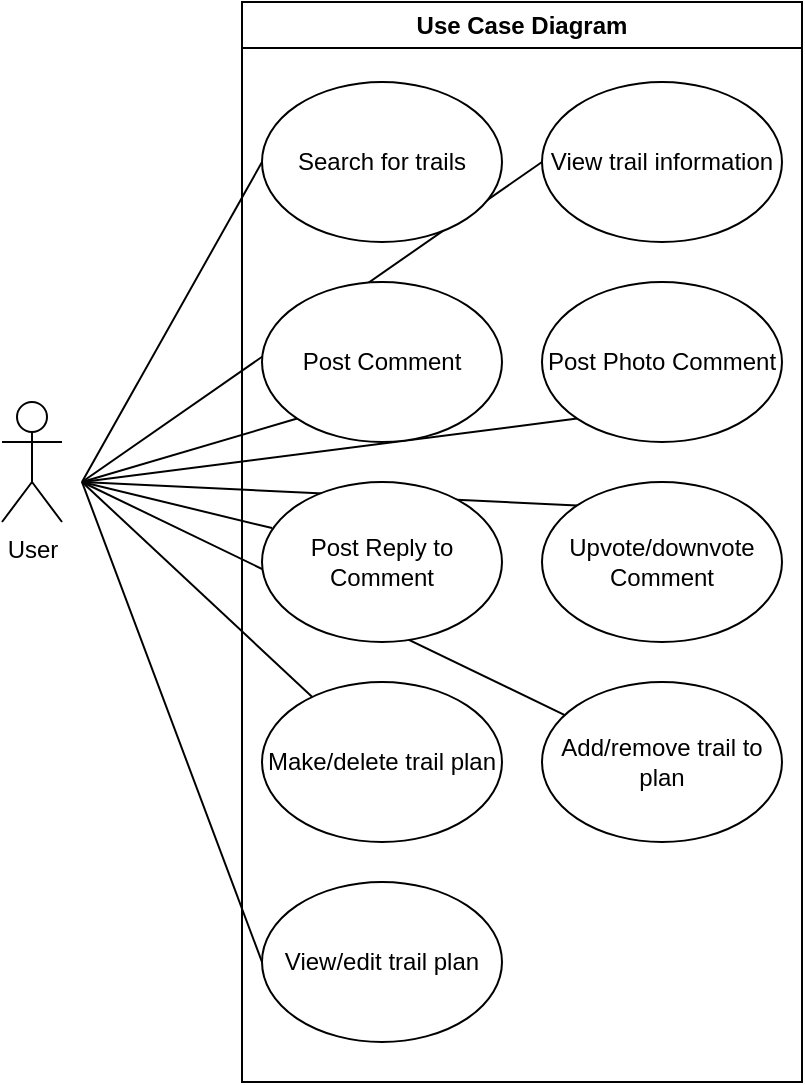 <mxfile version="13.8.0" type="device"><diagram name="Page-1" id="e7e014a7-5840-1c2e-5031-d8a46d1fe8dd"><mxGraphModel dx="1422" dy="794" grid="1" gridSize="10" guides="1" tooltips="1" connect="1" arrows="1" fold="1" page="1" pageScale="1" pageWidth="1169" pageHeight="826" background="#ffffff" math="0" shadow="0"><root><mxCell id="0"/><mxCell id="1" parent="0"/><mxCell id="kS-PUMlhYWzUIGhS6yQj-53" value="" style="endArrow=none;html=1;entryX=0;entryY=0.5;entryDx=0;entryDy=0;" edge="1" parent="1" target="kS-PUMlhYWzUIGhS6yQj-43"><mxGeometry width="50" height="50" relative="1" as="geometry"><mxPoint x="400" y="360" as="sourcePoint"/><mxPoint x="610" y="390" as="targetPoint"/></mxGeometry></mxCell><mxCell id="kS-PUMlhYWzUIGhS6yQj-54" value="" style="endArrow=none;html=1;entryX=0;entryY=0.5;entryDx=0;entryDy=0;" edge="1" parent="1" target="kS-PUMlhYWzUIGhS6yQj-44"><mxGeometry width="50" height="50" relative="1" as="geometry"><mxPoint x="400" y="360" as="sourcePoint"/><mxPoint x="610" y="390" as="targetPoint"/></mxGeometry></mxCell><mxCell id="kS-PUMlhYWzUIGhS6yQj-58" value="" style="endArrow=none;html=1;entryX=0;entryY=1;entryDx=0;entryDy=0;" edge="1" parent="1" target="kS-PUMlhYWzUIGhS6yQj-45"><mxGeometry width="50" height="50" relative="1" as="geometry"><mxPoint x="400" y="360" as="sourcePoint"/><mxPoint x="490" y="300" as="targetPoint"/></mxGeometry></mxCell><mxCell id="kS-PUMlhYWzUIGhS6yQj-59" value="" style="endArrow=none;html=1;entryX=0;entryY=1;entryDx=0;entryDy=0;" edge="1" parent="1" target="kS-PUMlhYWzUIGhS6yQj-46"><mxGeometry width="50" height="50" relative="1" as="geometry"><mxPoint x="400" y="360" as="sourcePoint"/><mxPoint x="610" y="390" as="targetPoint"/></mxGeometry></mxCell><mxCell id="kS-PUMlhYWzUIGhS6yQj-60" value="" style="endArrow=none;html=1;entryX=0.042;entryY=0.288;entryDx=0;entryDy=0;entryPerimeter=0;" edge="1" parent="1" target="kS-PUMlhYWzUIGhS6yQj-47"><mxGeometry width="50" height="50" relative="1" as="geometry"><mxPoint x="400" y="360" as="sourcePoint"/><mxPoint x="610" y="390" as="targetPoint"/></mxGeometry></mxCell><mxCell id="kS-PUMlhYWzUIGhS6yQj-61" value="" style="endArrow=none;html=1;entryX=0;entryY=0;entryDx=0;entryDy=0;" edge="1" parent="1" target="kS-PUMlhYWzUIGhS6yQj-48"><mxGeometry width="50" height="50" relative="1" as="geometry"><mxPoint x="400" y="360" as="sourcePoint"/><mxPoint x="610" y="390" as="targetPoint"/></mxGeometry></mxCell><mxCell id="kS-PUMlhYWzUIGhS6yQj-62" value="" style="endArrow=none;html=1;" edge="1" parent="1" target="kS-PUMlhYWzUIGhS6yQj-50"><mxGeometry width="50" height="50" relative="1" as="geometry"><mxPoint x="400" y="360" as="sourcePoint"/><mxPoint x="610" y="390" as="targetPoint"/></mxGeometry></mxCell><mxCell id="kS-PUMlhYWzUIGhS6yQj-63" value="" style="endArrow=none;html=1;" edge="1" parent="1" target="kS-PUMlhYWzUIGhS6yQj-49"><mxGeometry width="50" height="50" relative="1" as="geometry"><mxPoint x="400" y="360" as="sourcePoint"/><mxPoint x="610" y="390" as="targetPoint"/></mxGeometry></mxCell><mxCell id="kS-PUMlhYWzUIGhS6yQj-64" value="" style="endArrow=none;html=1;entryX=0;entryY=0.5;entryDx=0;entryDy=0;" edge="1" parent="1" target="kS-PUMlhYWzUIGhS6yQj-51"><mxGeometry width="50" height="50" relative="1" as="geometry"><mxPoint x="400" y="360" as="sourcePoint"/><mxPoint x="610" y="390" as="targetPoint"/></mxGeometry></mxCell><mxCell id="2" value="Use Case Diagram" style="swimlane;whiteSpace=wrap" parent="1" vertex="1"><mxGeometry x="480" y="120" width="280" height="540" as="geometry"><mxRectangle x="480" y="120" width="140" height="23" as="alternateBounds"/></mxGeometry></mxCell><mxCell id="kS-PUMlhYWzUIGhS6yQj-43" value="Search for trails" style="ellipse;whiteSpace=wrap;html=1;" vertex="1" parent="2"><mxGeometry x="10" y="40" width="120" height="80" as="geometry"/></mxCell><mxCell id="kS-PUMlhYWzUIGhS6yQj-44" value="View trail information" style="ellipse;whiteSpace=wrap;html=1;" vertex="1" parent="2"><mxGeometry x="150" y="40" width="120" height="80" as="geometry"/></mxCell><mxCell id="kS-PUMlhYWzUIGhS6yQj-46" value="Post Photo Comment" style="ellipse;whiteSpace=wrap;html=1;" vertex="1" parent="2"><mxGeometry x="150" y="140" width="120" height="80" as="geometry"/></mxCell><mxCell id="kS-PUMlhYWzUIGhS6yQj-47" value="Post Reply to Comment" style="ellipse;whiteSpace=wrap;html=1;" vertex="1" parent="2"><mxGeometry x="10" y="240" width="120" height="80" as="geometry"/></mxCell><mxCell id="kS-PUMlhYWzUIGhS6yQj-48" value="Upvote/downvote Comment" style="ellipse;whiteSpace=wrap;html=1;" vertex="1" parent="2"><mxGeometry x="150" y="240" width="120" height="80" as="geometry"/></mxCell><mxCell id="kS-PUMlhYWzUIGhS6yQj-49" value="Make/delete trail plan" style="ellipse;whiteSpace=wrap;html=1;" vertex="1" parent="2"><mxGeometry x="10" y="340" width="120" height="80" as="geometry"/></mxCell><mxCell id="kS-PUMlhYWzUIGhS6yQj-50" value="Add/remove trail to plan" style="ellipse;whiteSpace=wrap;html=1;" vertex="1" parent="2"><mxGeometry x="150" y="340" width="120" height="80" as="geometry"/></mxCell><mxCell id="kS-PUMlhYWzUIGhS6yQj-51" value="View/edit trail plan" style="ellipse;whiteSpace=wrap;html=1;" vertex="1" parent="2"><mxGeometry x="10" y="440" width="120" height="80" as="geometry"/></mxCell><mxCell id="kS-PUMlhYWzUIGhS6yQj-45" value="Post Comment" style="ellipse;whiteSpace=wrap;html=1;" vertex="1" parent="2"><mxGeometry x="10" y="140" width="120" height="80" as="geometry"/></mxCell><mxCell id="kS-PUMlhYWzUIGhS6yQj-41" value="User" style="shape=umlActor;verticalLabelPosition=bottom;verticalAlign=top;html=1;" vertex="1" parent="1"><mxGeometry x="360" y="320" width="30" height="60" as="geometry"/></mxCell></root></mxGraphModel></diagram></mxfile>
